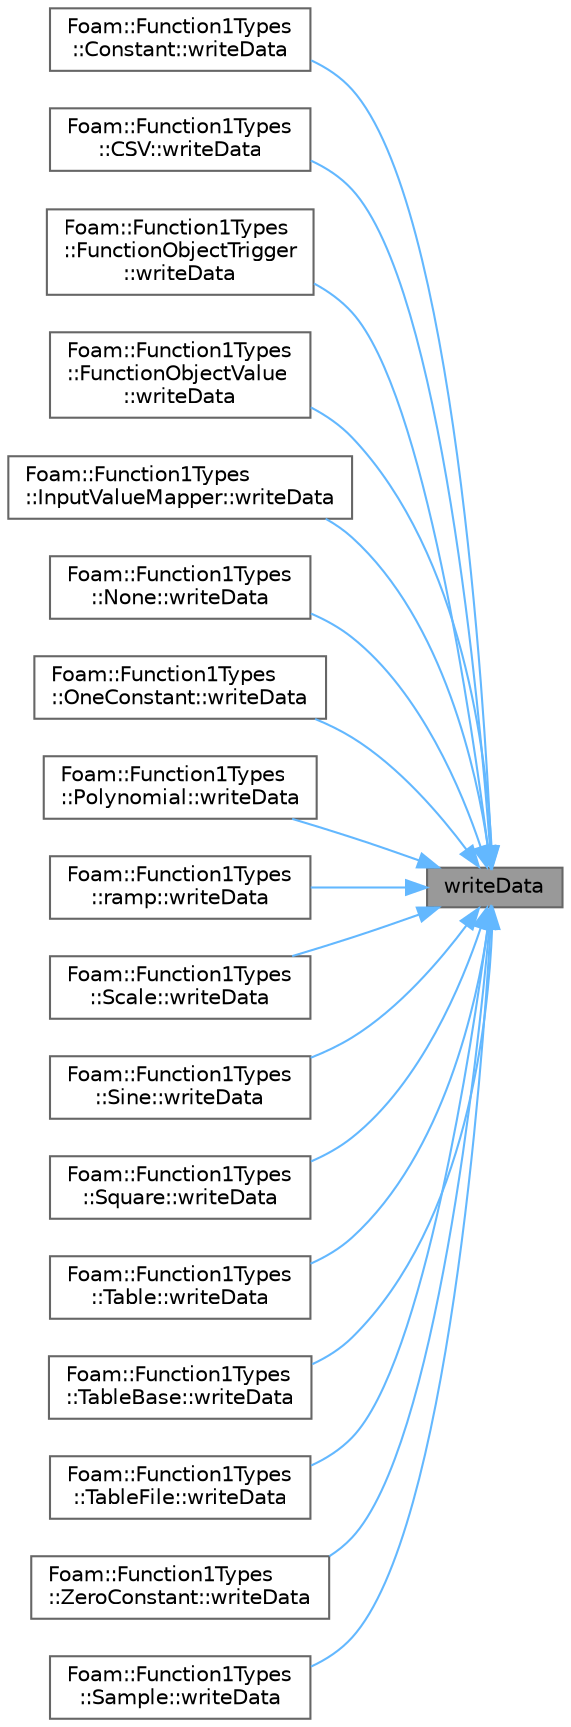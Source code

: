 digraph "writeData"
{
 // LATEX_PDF_SIZE
  bgcolor="transparent";
  edge [fontname=Helvetica,fontsize=10,labelfontname=Helvetica,labelfontsize=10];
  node [fontname=Helvetica,fontsize=10,shape=box,height=0.2,width=0.4];
  rankdir="RL";
  Node1 [id="Node000001",label="writeData",height=0.2,width=0.4,color="gray40", fillcolor="grey60", style="filled", fontcolor="black",tooltip=" "];
  Node1 -> Node2 [id="edge1_Node000001_Node000002",dir="back",color="steelblue1",style="solid",tooltip=" "];
  Node2 [id="Node000002",label="Foam::Function1Types\l::Constant::writeData",height=0.2,width=0.4,color="grey40", fillcolor="white", style="filled",URL="$classFoam_1_1Function1Types_1_1Constant.html#a4a9a5e81ef203c89a365d47f0acc39b9",tooltip=" "];
  Node1 -> Node3 [id="edge2_Node000001_Node000003",dir="back",color="steelblue1",style="solid",tooltip=" "];
  Node3 [id="Node000003",label="Foam::Function1Types\l::CSV::writeData",height=0.2,width=0.4,color="grey40", fillcolor="white", style="filled",URL="$classFoam_1_1Function1Types_1_1CSV.html#a4a9a5e81ef203c89a365d47f0acc39b9",tooltip=" "];
  Node1 -> Node4 [id="edge3_Node000001_Node000004",dir="back",color="steelblue1",style="solid",tooltip=" "];
  Node4 [id="Node000004",label="Foam::Function1Types\l::FunctionObjectTrigger\l::writeData",height=0.2,width=0.4,color="grey40", fillcolor="white", style="filled",URL="$classFoam_1_1Function1Types_1_1FunctionObjectTrigger.html#a4a9a5e81ef203c89a365d47f0acc39b9",tooltip=" "];
  Node1 -> Node5 [id="edge4_Node000001_Node000005",dir="back",color="steelblue1",style="solid",tooltip=" "];
  Node5 [id="Node000005",label="Foam::Function1Types\l::FunctionObjectValue\l::writeData",height=0.2,width=0.4,color="grey40", fillcolor="white", style="filled",URL="$classFoam_1_1Function1Types_1_1FunctionObjectValue.html#a4a9a5e81ef203c89a365d47f0acc39b9",tooltip=" "];
  Node1 -> Node6 [id="edge5_Node000001_Node000006",dir="back",color="steelblue1",style="solid",tooltip=" "];
  Node6 [id="Node000006",label="Foam::Function1Types\l::InputValueMapper::writeData",height=0.2,width=0.4,color="grey40", fillcolor="white", style="filled",URL="$classFoam_1_1Function1Types_1_1InputValueMapper.html#a4a9a5e81ef203c89a365d47f0acc39b9",tooltip=" "];
  Node1 -> Node7 [id="edge6_Node000001_Node000007",dir="back",color="steelblue1",style="solid",tooltip=" "];
  Node7 [id="Node000007",label="Foam::Function1Types\l::None::writeData",height=0.2,width=0.4,color="grey40", fillcolor="white", style="filled",URL="$classFoam_1_1Function1Types_1_1None.html#a4a9a5e81ef203c89a365d47f0acc39b9",tooltip=" "];
  Node1 -> Node8 [id="edge7_Node000001_Node000008",dir="back",color="steelblue1",style="solid",tooltip=" "];
  Node8 [id="Node000008",label="Foam::Function1Types\l::OneConstant::writeData",height=0.2,width=0.4,color="grey40", fillcolor="white", style="filled",URL="$classFoam_1_1Function1Types_1_1OneConstant.html#a4a9a5e81ef203c89a365d47f0acc39b9",tooltip=" "];
  Node1 -> Node9 [id="edge8_Node000001_Node000009",dir="back",color="steelblue1",style="solid",tooltip=" "];
  Node9 [id="Node000009",label="Foam::Function1Types\l::Polynomial::writeData",height=0.2,width=0.4,color="grey40", fillcolor="white", style="filled",URL="$classFoam_1_1Function1Types_1_1Polynomial.html#a4a9a5e81ef203c89a365d47f0acc39b9",tooltip=" "];
  Node1 -> Node10 [id="edge9_Node000001_Node000010",dir="back",color="steelblue1",style="solid",tooltip=" "];
  Node10 [id="Node000010",label="Foam::Function1Types\l::ramp::writeData",height=0.2,width=0.4,color="grey40", fillcolor="white", style="filled",URL="$classFoam_1_1Function1Types_1_1ramp.html#a4a9a5e81ef203c89a365d47f0acc39b9",tooltip=" "];
  Node1 -> Node11 [id="edge10_Node000001_Node000011",dir="back",color="steelblue1",style="solid",tooltip=" "];
  Node11 [id="Node000011",label="Foam::Function1Types\l::Scale::writeData",height=0.2,width=0.4,color="grey40", fillcolor="white", style="filled",URL="$classFoam_1_1Function1Types_1_1Scale.html#a4a9a5e81ef203c89a365d47f0acc39b9",tooltip=" "];
  Node1 -> Node12 [id="edge11_Node000001_Node000012",dir="back",color="steelblue1",style="solid",tooltip=" "];
  Node12 [id="Node000012",label="Foam::Function1Types\l::Sine::writeData",height=0.2,width=0.4,color="grey40", fillcolor="white", style="filled",URL="$classFoam_1_1Function1Types_1_1Sine.html#a4a9a5e81ef203c89a365d47f0acc39b9",tooltip=" "];
  Node1 -> Node13 [id="edge12_Node000001_Node000013",dir="back",color="steelblue1",style="solid",tooltip=" "];
  Node13 [id="Node000013",label="Foam::Function1Types\l::Square::writeData",height=0.2,width=0.4,color="grey40", fillcolor="white", style="filled",URL="$classFoam_1_1Function1Types_1_1Square.html#a4a9a5e81ef203c89a365d47f0acc39b9",tooltip=" "];
  Node1 -> Node14 [id="edge13_Node000001_Node000014",dir="back",color="steelblue1",style="solid",tooltip=" "];
  Node14 [id="Node000014",label="Foam::Function1Types\l::Table::writeData",height=0.2,width=0.4,color="grey40", fillcolor="white", style="filled",URL="$classFoam_1_1Function1Types_1_1Table.html#a4a9a5e81ef203c89a365d47f0acc39b9",tooltip=" "];
  Node1 -> Node15 [id="edge14_Node000001_Node000015",dir="back",color="steelblue1",style="solid",tooltip=" "];
  Node15 [id="Node000015",label="Foam::Function1Types\l::TableBase::writeData",height=0.2,width=0.4,color="grey40", fillcolor="white", style="filled",URL="$classFoam_1_1Function1Types_1_1TableBase.html#a4a9a5e81ef203c89a365d47f0acc39b9",tooltip=" "];
  Node1 -> Node16 [id="edge15_Node000001_Node000016",dir="back",color="steelblue1",style="solid",tooltip=" "];
  Node16 [id="Node000016",label="Foam::Function1Types\l::TableFile::writeData",height=0.2,width=0.4,color="grey40", fillcolor="white", style="filled",URL="$classFoam_1_1Function1Types_1_1TableFile.html#a4a9a5e81ef203c89a365d47f0acc39b9",tooltip=" "];
  Node1 -> Node17 [id="edge16_Node000001_Node000017",dir="back",color="steelblue1",style="solid",tooltip=" "];
  Node17 [id="Node000017",label="Foam::Function1Types\l::ZeroConstant::writeData",height=0.2,width=0.4,color="grey40", fillcolor="white", style="filled",URL="$classFoam_1_1Function1Types_1_1ZeroConstant.html#a4a9a5e81ef203c89a365d47f0acc39b9",tooltip=" "];
  Node1 -> Node18 [id="edge17_Node000001_Node000018",dir="back",color="steelblue1",style="solid",tooltip=" "];
  Node18 [id="Node000018",label="Foam::Function1Types\l::Sample::writeData",height=0.2,width=0.4,color="grey40", fillcolor="white", style="filled",URL="$classFoam_1_1Function1Types_1_1Sample.html#a4a9a5e81ef203c89a365d47f0acc39b9",tooltip=" "];
}
